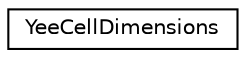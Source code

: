 digraph "Graphical Class Hierarchy"
{
 // LATEX_PDF_SIZE
  edge [fontname="Helvetica",fontsize="10",labelfontname="Helvetica",labelfontsize="10"];
  node [fontname="Helvetica",fontsize="10",shape=record];
  rankdir="LR";
  Node0 [label="YeeCellDimensions",height=0.2,width=0.4,color="black", fillcolor="white", style="filled",URL="$structYeeCellDimensions.html",tooltip=" "];
}
